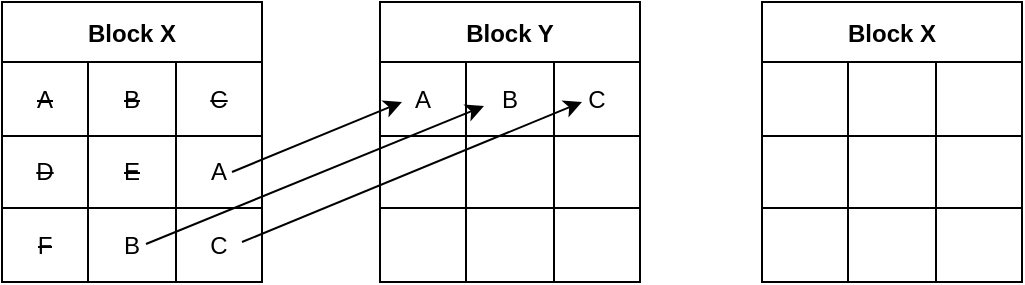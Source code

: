 <mxfile version="20.2.8" type="device"><diagram id="lccUm4uBjwaD19WIJMn_" name="第1頁"><mxGraphModel dx="1102" dy="865" grid="1" gridSize="10" guides="1" tooltips="1" connect="1" arrows="1" fold="1" page="1" pageScale="1" pageWidth="827" pageHeight="1169" math="0" shadow="0"><root><mxCell id="0"/><mxCell id="1" parent="0"/><mxCell id="H_nTkRLnhXRgwUlraWBB-3" value="Block X" style="shape=table;startSize=30;container=1;collapsible=0;childLayout=tableLayout;fontStyle=1;align=center;" vertex="1" parent="1"><mxGeometry x="160" y="510" width="130" height="140" as="geometry"/></mxCell><mxCell id="H_nTkRLnhXRgwUlraWBB-4" value="" style="shape=tableRow;horizontal=0;startSize=0;swimlaneHead=0;swimlaneBody=0;top=0;left=0;bottom=0;right=0;collapsible=0;dropTarget=0;fillColor=none;points=[[0,0.5],[1,0.5]];portConstraint=eastwest;" vertex="1" parent="H_nTkRLnhXRgwUlraWBB-3"><mxGeometry y="30" width="130" height="37" as="geometry"/></mxCell><mxCell id="H_nTkRLnhXRgwUlraWBB-5" value="&lt;strike&gt;A&lt;/strike&gt;" style="shape=partialRectangle;html=1;whiteSpace=wrap;connectable=0;fillColor=none;top=0;left=0;bottom=0;right=0;overflow=hidden;" vertex="1" parent="H_nTkRLnhXRgwUlraWBB-4"><mxGeometry width="43" height="37" as="geometry"><mxRectangle width="43" height="37" as="alternateBounds"/></mxGeometry></mxCell><mxCell id="H_nTkRLnhXRgwUlraWBB-6" value="&lt;strike&gt;B&lt;/strike&gt;" style="shape=partialRectangle;html=1;whiteSpace=wrap;connectable=0;fillColor=none;top=0;left=0;bottom=0;right=0;overflow=hidden;" vertex="1" parent="H_nTkRLnhXRgwUlraWBB-4"><mxGeometry x="43" width="44" height="37" as="geometry"><mxRectangle width="44" height="37" as="alternateBounds"/></mxGeometry></mxCell><mxCell id="H_nTkRLnhXRgwUlraWBB-7" value="&lt;strike&gt;C&lt;/strike&gt;" style="shape=partialRectangle;html=1;whiteSpace=wrap;connectable=0;fillColor=none;top=0;left=0;bottom=0;right=0;overflow=hidden;" vertex="1" parent="H_nTkRLnhXRgwUlraWBB-4"><mxGeometry x="87" width="43" height="37" as="geometry"><mxRectangle width="43" height="37" as="alternateBounds"/></mxGeometry></mxCell><mxCell id="H_nTkRLnhXRgwUlraWBB-8" value="" style="shape=tableRow;horizontal=0;startSize=0;swimlaneHead=0;swimlaneBody=0;top=0;left=0;bottom=0;right=0;collapsible=0;dropTarget=0;fillColor=none;points=[[0,0.5],[1,0.5]];portConstraint=eastwest;" vertex="1" parent="H_nTkRLnhXRgwUlraWBB-3"><mxGeometry y="67" width="130" height="36" as="geometry"/></mxCell><mxCell id="H_nTkRLnhXRgwUlraWBB-9" value="&lt;strike&gt;D&lt;/strike&gt;" style="shape=partialRectangle;html=1;whiteSpace=wrap;connectable=0;fillColor=none;top=0;left=0;bottom=0;right=0;overflow=hidden;" vertex="1" parent="H_nTkRLnhXRgwUlraWBB-8"><mxGeometry width="43" height="36" as="geometry"><mxRectangle width="43" height="36" as="alternateBounds"/></mxGeometry></mxCell><mxCell id="H_nTkRLnhXRgwUlraWBB-10" value="&lt;strike&gt;E&lt;/strike&gt;" style="shape=partialRectangle;html=1;whiteSpace=wrap;connectable=0;fillColor=none;top=0;left=0;bottom=0;right=0;overflow=hidden;" vertex="1" parent="H_nTkRLnhXRgwUlraWBB-8"><mxGeometry x="43" width="44" height="36" as="geometry"><mxRectangle width="44" height="36" as="alternateBounds"/></mxGeometry></mxCell><mxCell id="H_nTkRLnhXRgwUlraWBB-11" value="A" style="shape=partialRectangle;html=1;whiteSpace=wrap;connectable=0;fillColor=none;top=0;left=0;bottom=0;right=0;overflow=hidden;" vertex="1" parent="H_nTkRLnhXRgwUlraWBB-8"><mxGeometry x="87" width="43" height="36" as="geometry"><mxRectangle width="43" height="36" as="alternateBounds"/></mxGeometry></mxCell><mxCell id="H_nTkRLnhXRgwUlraWBB-12" value="" style="shape=tableRow;horizontal=0;startSize=0;swimlaneHead=0;swimlaneBody=0;top=0;left=0;bottom=0;right=0;collapsible=0;dropTarget=0;fillColor=none;points=[[0,0.5],[1,0.5]];portConstraint=eastwest;" vertex="1" parent="H_nTkRLnhXRgwUlraWBB-3"><mxGeometry y="103" width="130" height="37" as="geometry"/></mxCell><mxCell id="H_nTkRLnhXRgwUlraWBB-13" value="&lt;strike&gt;F&lt;/strike&gt;" style="shape=partialRectangle;html=1;whiteSpace=wrap;connectable=0;fillColor=none;top=0;left=0;bottom=0;right=0;overflow=hidden;" vertex="1" parent="H_nTkRLnhXRgwUlraWBB-12"><mxGeometry width="43" height="37" as="geometry"><mxRectangle width="43" height="37" as="alternateBounds"/></mxGeometry></mxCell><mxCell id="H_nTkRLnhXRgwUlraWBB-14" value="B" style="shape=partialRectangle;html=1;whiteSpace=wrap;connectable=0;fillColor=none;top=0;left=0;bottom=0;right=0;overflow=hidden;" vertex="1" parent="H_nTkRLnhXRgwUlraWBB-12"><mxGeometry x="43" width="44" height="37" as="geometry"><mxRectangle width="44" height="37" as="alternateBounds"/></mxGeometry></mxCell><mxCell id="H_nTkRLnhXRgwUlraWBB-15" value="C" style="shape=partialRectangle;html=1;whiteSpace=wrap;connectable=0;fillColor=none;top=0;left=0;bottom=0;right=0;overflow=hidden;" vertex="1" parent="H_nTkRLnhXRgwUlraWBB-12"><mxGeometry x="87" width="43" height="37" as="geometry"><mxRectangle width="43" height="37" as="alternateBounds"/></mxGeometry></mxCell><mxCell id="H_nTkRLnhXRgwUlraWBB-16" value="Block Y" style="shape=table;startSize=30;container=1;collapsible=0;childLayout=tableLayout;fontStyle=1;align=center;" vertex="1" parent="1"><mxGeometry x="349" y="510" width="130" height="140" as="geometry"/></mxCell><mxCell id="H_nTkRLnhXRgwUlraWBB-17" value="" style="shape=tableRow;horizontal=0;startSize=0;swimlaneHead=0;swimlaneBody=0;top=0;left=0;bottom=0;right=0;collapsible=0;dropTarget=0;fillColor=none;points=[[0,0.5],[1,0.5]];portConstraint=eastwest;" vertex="1" parent="H_nTkRLnhXRgwUlraWBB-16"><mxGeometry y="30" width="130" height="37" as="geometry"/></mxCell><mxCell id="H_nTkRLnhXRgwUlraWBB-18" value="A" style="shape=partialRectangle;html=1;whiteSpace=wrap;connectable=0;fillColor=none;top=0;left=0;bottom=0;right=0;overflow=hidden;" vertex="1" parent="H_nTkRLnhXRgwUlraWBB-17"><mxGeometry width="43" height="37" as="geometry"><mxRectangle width="43" height="37" as="alternateBounds"/></mxGeometry></mxCell><mxCell id="H_nTkRLnhXRgwUlraWBB-19" value="B" style="shape=partialRectangle;html=1;whiteSpace=wrap;connectable=0;fillColor=none;top=0;left=0;bottom=0;right=0;overflow=hidden;" vertex="1" parent="H_nTkRLnhXRgwUlraWBB-17"><mxGeometry x="43" width="44" height="37" as="geometry"><mxRectangle width="44" height="37" as="alternateBounds"/></mxGeometry></mxCell><mxCell id="H_nTkRLnhXRgwUlraWBB-20" value="C" style="shape=partialRectangle;html=1;whiteSpace=wrap;connectable=0;fillColor=none;top=0;left=0;bottom=0;right=0;overflow=hidden;" vertex="1" parent="H_nTkRLnhXRgwUlraWBB-17"><mxGeometry x="87" width="43" height="37" as="geometry"><mxRectangle width="43" height="37" as="alternateBounds"/></mxGeometry></mxCell><mxCell id="H_nTkRLnhXRgwUlraWBB-21" value="" style="shape=tableRow;horizontal=0;startSize=0;swimlaneHead=0;swimlaneBody=0;top=0;left=0;bottom=0;right=0;collapsible=0;dropTarget=0;fillColor=none;points=[[0,0.5],[1,0.5]];portConstraint=eastwest;" vertex="1" parent="H_nTkRLnhXRgwUlraWBB-16"><mxGeometry y="67" width="130" height="36" as="geometry"/></mxCell><mxCell id="H_nTkRLnhXRgwUlraWBB-22" value="" style="shape=partialRectangle;html=1;whiteSpace=wrap;connectable=0;fillColor=none;top=0;left=0;bottom=0;right=0;overflow=hidden;" vertex="1" parent="H_nTkRLnhXRgwUlraWBB-21"><mxGeometry width="43" height="36" as="geometry"><mxRectangle width="43" height="36" as="alternateBounds"/></mxGeometry></mxCell><mxCell id="H_nTkRLnhXRgwUlraWBB-23" value="" style="shape=partialRectangle;html=1;whiteSpace=wrap;connectable=0;fillColor=none;top=0;left=0;bottom=0;right=0;overflow=hidden;" vertex="1" parent="H_nTkRLnhXRgwUlraWBB-21"><mxGeometry x="43" width="44" height="36" as="geometry"><mxRectangle width="44" height="36" as="alternateBounds"/></mxGeometry></mxCell><mxCell id="H_nTkRLnhXRgwUlraWBB-24" value="" style="shape=partialRectangle;html=1;whiteSpace=wrap;connectable=0;fillColor=none;top=0;left=0;bottom=0;right=0;overflow=hidden;" vertex="1" parent="H_nTkRLnhXRgwUlraWBB-21"><mxGeometry x="87" width="43" height="36" as="geometry"><mxRectangle width="43" height="36" as="alternateBounds"/></mxGeometry></mxCell><mxCell id="H_nTkRLnhXRgwUlraWBB-25" value="" style="shape=tableRow;horizontal=0;startSize=0;swimlaneHead=0;swimlaneBody=0;top=0;left=0;bottom=0;right=0;collapsible=0;dropTarget=0;fillColor=none;points=[[0,0.5],[1,0.5]];portConstraint=eastwest;" vertex="1" parent="H_nTkRLnhXRgwUlraWBB-16"><mxGeometry y="103" width="130" height="37" as="geometry"/></mxCell><mxCell id="H_nTkRLnhXRgwUlraWBB-26" value="" style="shape=partialRectangle;html=1;whiteSpace=wrap;connectable=0;fillColor=none;top=0;left=0;bottom=0;right=0;overflow=hidden;" vertex="1" parent="H_nTkRLnhXRgwUlraWBB-25"><mxGeometry width="43" height="37" as="geometry"><mxRectangle width="43" height="37" as="alternateBounds"/></mxGeometry></mxCell><mxCell id="H_nTkRLnhXRgwUlraWBB-27" value="" style="shape=partialRectangle;html=1;whiteSpace=wrap;connectable=0;fillColor=none;top=0;left=0;bottom=0;right=0;overflow=hidden;" vertex="1" parent="H_nTkRLnhXRgwUlraWBB-25"><mxGeometry x="43" width="44" height="37" as="geometry"><mxRectangle width="44" height="37" as="alternateBounds"/></mxGeometry></mxCell><mxCell id="H_nTkRLnhXRgwUlraWBB-28" value="" style="shape=partialRectangle;html=1;whiteSpace=wrap;connectable=0;fillColor=none;top=0;left=0;bottom=0;right=0;overflow=hidden;" vertex="1" parent="H_nTkRLnhXRgwUlraWBB-25"><mxGeometry x="87" width="43" height="37" as="geometry"><mxRectangle width="43" height="37" as="alternateBounds"/></mxGeometry></mxCell><mxCell id="H_nTkRLnhXRgwUlraWBB-29" value="" style="endArrow=classic;html=1;rounded=0;" edge="1" parent="1"><mxGeometry width="50" height="50" relative="1" as="geometry"><mxPoint x="275" y="595" as="sourcePoint"/><mxPoint x="360" y="560" as="targetPoint"/></mxGeometry></mxCell><mxCell id="H_nTkRLnhXRgwUlraWBB-30" value="" style="endArrow=classic;html=1;rounded=0;" edge="1" parent="1"><mxGeometry width="50" height="50" relative="1" as="geometry"><mxPoint x="232" y="631" as="sourcePoint"/><mxPoint x="401" y="562" as="targetPoint"/></mxGeometry></mxCell><mxCell id="H_nTkRLnhXRgwUlraWBB-31" value="" style="endArrow=classic;html=1;rounded=0;" edge="1" parent="1"><mxGeometry width="50" height="50" relative="1" as="geometry"><mxPoint x="280" y="630" as="sourcePoint"/><mxPoint x="450" y="560" as="targetPoint"/></mxGeometry></mxCell><mxCell id="H_nTkRLnhXRgwUlraWBB-32" value="Block X" style="shape=table;startSize=30;container=1;collapsible=0;childLayout=tableLayout;fontStyle=1;align=center;" vertex="1" parent="1"><mxGeometry x="540" y="510" width="130" height="140" as="geometry"/></mxCell><mxCell id="H_nTkRLnhXRgwUlraWBB-33" value="" style="shape=tableRow;horizontal=0;startSize=0;swimlaneHead=0;swimlaneBody=0;top=0;left=0;bottom=0;right=0;collapsible=0;dropTarget=0;fillColor=none;points=[[0,0.5],[1,0.5]];portConstraint=eastwest;" vertex="1" parent="H_nTkRLnhXRgwUlraWBB-32"><mxGeometry y="30" width="130" height="37" as="geometry"/></mxCell><mxCell id="H_nTkRLnhXRgwUlraWBB-34" value="" style="shape=partialRectangle;html=1;whiteSpace=wrap;connectable=0;fillColor=none;top=0;left=0;bottom=0;right=0;overflow=hidden;" vertex="1" parent="H_nTkRLnhXRgwUlraWBB-33"><mxGeometry width="43" height="37" as="geometry"><mxRectangle width="43" height="37" as="alternateBounds"/></mxGeometry></mxCell><mxCell id="H_nTkRLnhXRgwUlraWBB-35" value="" style="shape=partialRectangle;html=1;whiteSpace=wrap;connectable=0;fillColor=none;top=0;left=0;bottom=0;right=0;overflow=hidden;" vertex="1" parent="H_nTkRLnhXRgwUlraWBB-33"><mxGeometry x="43" width="44" height="37" as="geometry"><mxRectangle width="44" height="37" as="alternateBounds"/></mxGeometry></mxCell><mxCell id="H_nTkRLnhXRgwUlraWBB-36" value="" style="shape=partialRectangle;html=1;whiteSpace=wrap;connectable=0;fillColor=none;top=0;left=0;bottom=0;right=0;overflow=hidden;" vertex="1" parent="H_nTkRLnhXRgwUlraWBB-33"><mxGeometry x="87" width="43" height="37" as="geometry"><mxRectangle width="43" height="37" as="alternateBounds"/></mxGeometry></mxCell><mxCell id="H_nTkRLnhXRgwUlraWBB-37" value="" style="shape=tableRow;horizontal=0;startSize=0;swimlaneHead=0;swimlaneBody=0;top=0;left=0;bottom=0;right=0;collapsible=0;dropTarget=0;fillColor=none;points=[[0,0.5],[1,0.5]];portConstraint=eastwest;" vertex="1" parent="H_nTkRLnhXRgwUlraWBB-32"><mxGeometry y="67" width="130" height="36" as="geometry"/></mxCell><mxCell id="H_nTkRLnhXRgwUlraWBB-38" value="" style="shape=partialRectangle;html=1;whiteSpace=wrap;connectable=0;fillColor=none;top=0;left=0;bottom=0;right=0;overflow=hidden;" vertex="1" parent="H_nTkRLnhXRgwUlraWBB-37"><mxGeometry width="43" height="36" as="geometry"><mxRectangle width="43" height="36" as="alternateBounds"/></mxGeometry></mxCell><mxCell id="H_nTkRLnhXRgwUlraWBB-39" value="" style="shape=partialRectangle;html=1;whiteSpace=wrap;connectable=0;fillColor=none;top=0;left=0;bottom=0;right=0;overflow=hidden;" vertex="1" parent="H_nTkRLnhXRgwUlraWBB-37"><mxGeometry x="43" width="44" height="36" as="geometry"><mxRectangle width="44" height="36" as="alternateBounds"/></mxGeometry></mxCell><mxCell id="H_nTkRLnhXRgwUlraWBB-40" value="" style="shape=partialRectangle;html=1;whiteSpace=wrap;connectable=0;fillColor=none;top=0;left=0;bottom=0;right=0;overflow=hidden;" vertex="1" parent="H_nTkRLnhXRgwUlraWBB-37"><mxGeometry x="87" width="43" height="36" as="geometry"><mxRectangle width="43" height="36" as="alternateBounds"/></mxGeometry></mxCell><mxCell id="H_nTkRLnhXRgwUlraWBB-41" value="" style="shape=tableRow;horizontal=0;startSize=0;swimlaneHead=0;swimlaneBody=0;top=0;left=0;bottom=0;right=0;collapsible=0;dropTarget=0;fillColor=none;points=[[0,0.5],[1,0.5]];portConstraint=eastwest;" vertex="1" parent="H_nTkRLnhXRgwUlraWBB-32"><mxGeometry y="103" width="130" height="37" as="geometry"/></mxCell><mxCell id="H_nTkRLnhXRgwUlraWBB-42" value="" style="shape=partialRectangle;html=1;whiteSpace=wrap;connectable=0;fillColor=none;top=0;left=0;bottom=0;right=0;overflow=hidden;" vertex="1" parent="H_nTkRLnhXRgwUlraWBB-41"><mxGeometry width="43" height="37" as="geometry"><mxRectangle width="43" height="37" as="alternateBounds"/></mxGeometry></mxCell><mxCell id="H_nTkRLnhXRgwUlraWBB-43" value="" style="shape=partialRectangle;html=1;whiteSpace=wrap;connectable=0;fillColor=none;top=0;left=0;bottom=0;right=0;overflow=hidden;" vertex="1" parent="H_nTkRLnhXRgwUlraWBB-41"><mxGeometry x="43" width="44" height="37" as="geometry"><mxRectangle width="44" height="37" as="alternateBounds"/></mxGeometry></mxCell><mxCell id="H_nTkRLnhXRgwUlraWBB-44" value="" style="shape=partialRectangle;html=1;whiteSpace=wrap;connectable=0;fillColor=none;top=0;left=0;bottom=0;right=0;overflow=hidden;" vertex="1" parent="H_nTkRLnhXRgwUlraWBB-41"><mxGeometry x="87" width="43" height="37" as="geometry"><mxRectangle width="43" height="37" as="alternateBounds"/></mxGeometry></mxCell></root></mxGraphModel></diagram></mxfile>